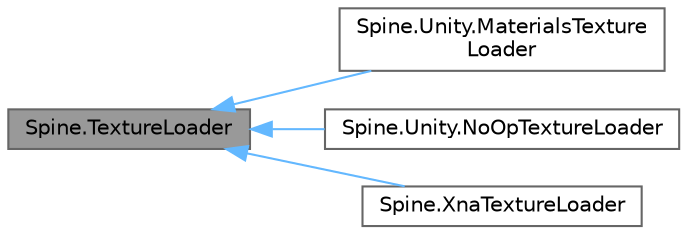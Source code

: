 digraph "Spine.TextureLoader"
{
 // LATEX_PDF_SIZE
  bgcolor="transparent";
  edge [fontname=Helvetica,fontsize=10,labelfontname=Helvetica,labelfontsize=10];
  node [fontname=Helvetica,fontsize=10,shape=box,height=0.2,width=0.4];
  rankdir="LR";
  Node1 [id="Node000001",label="Spine.TextureLoader",height=0.2,width=0.4,color="gray40", fillcolor="grey60", style="filled", fontcolor="black",tooltip=" "];
  Node1 -> Node2 [id="edge1_Node000001_Node000002",dir="back",color="steelblue1",style="solid",tooltip=" "];
  Node2 [id="Node000002",label="Spine.Unity.MaterialsTexture\lLoader",height=0.2,width=0.4,color="gray40", fillcolor="white", style="filled",URL="$class_spine_1_1_unity_1_1_materials_texture_loader.html",tooltip=" "];
  Node1 -> Node3 [id="edge2_Node000001_Node000003",dir="back",color="steelblue1",style="solid",tooltip=" "];
  Node3 [id="Node000003",label="Spine.Unity.NoOpTextureLoader",height=0.2,width=0.4,color="gray40", fillcolor="white", style="filled",URL="$class_spine_1_1_unity_1_1_no_op_texture_loader.html",tooltip=" "];
  Node1 -> Node4 [id="edge3_Node000001_Node000004",dir="back",color="steelblue1",style="solid",tooltip=" "];
  Node4 [id="Node000004",label="Spine.XnaTextureLoader",height=0.2,width=0.4,color="gray40", fillcolor="white", style="filled",URL="$class_spine_1_1_xna_texture_loader.html",tooltip=" "];
}
